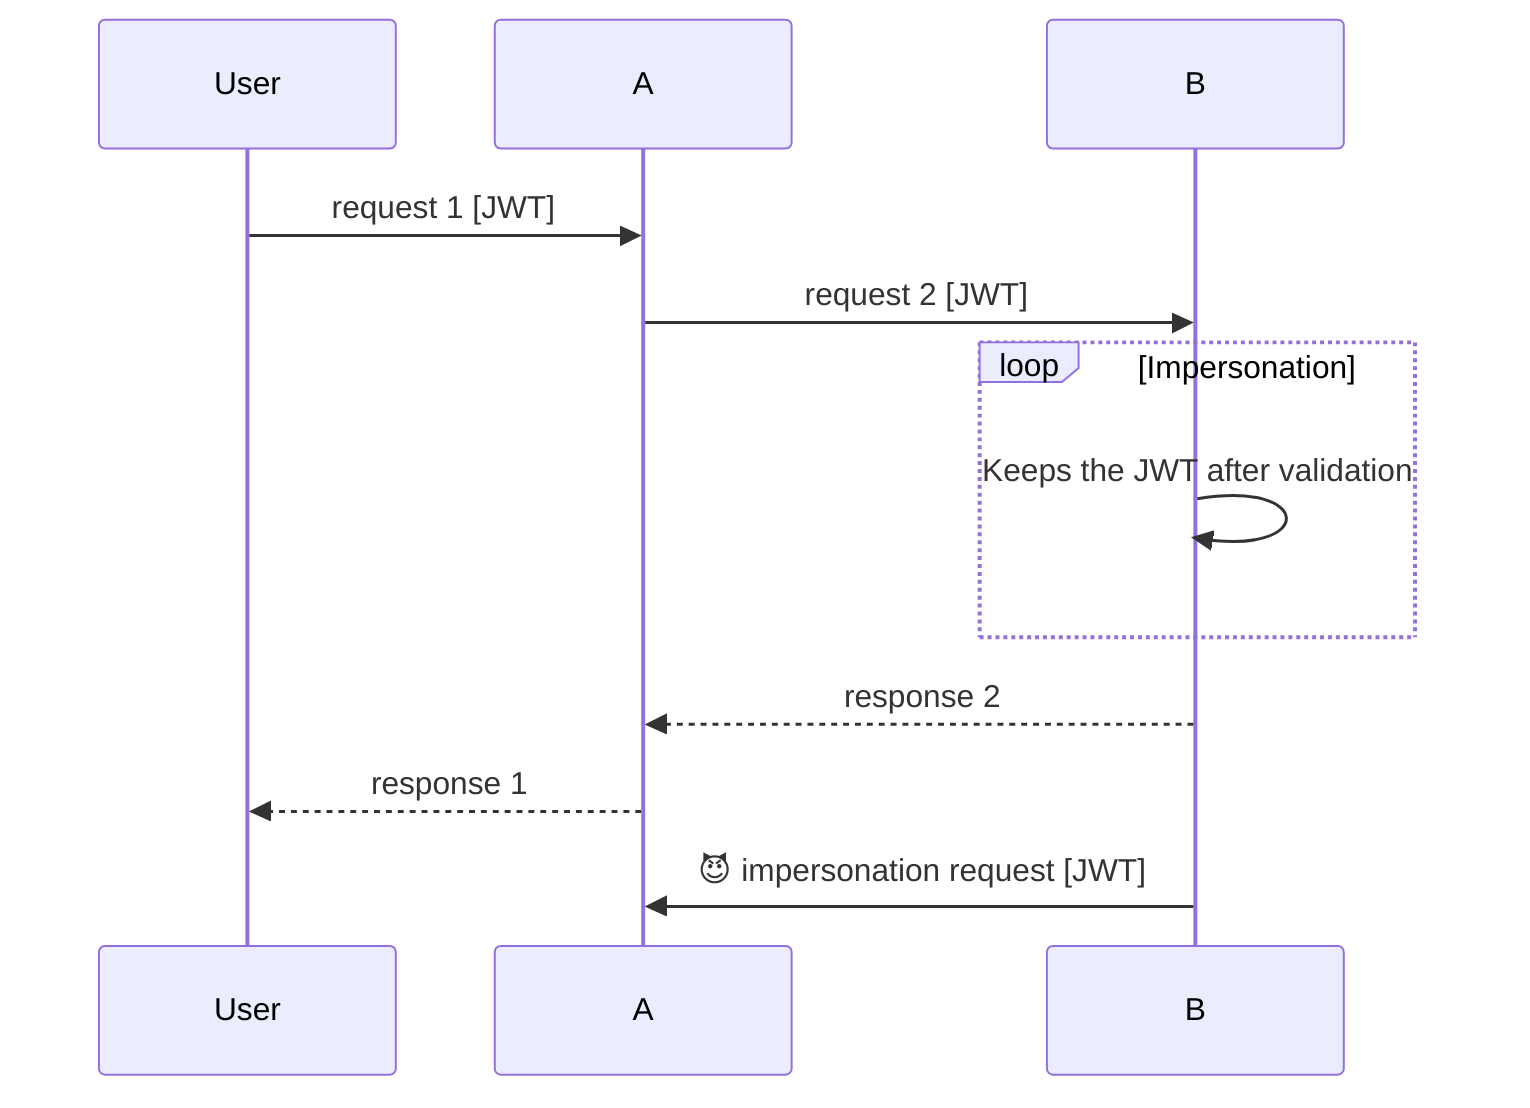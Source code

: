 sequenceDiagram
    participant User
    participant A
    participant B
    User->>A: request 1 [JWT]
    A->>B: request 2 [JWT]
    loop Impersonation
        B->>B: Keeps the JWT after validation
    end
    B-->>A: response 2
    A-->>User: response 1
    B->>A: 😈 impersonation request [JWT]